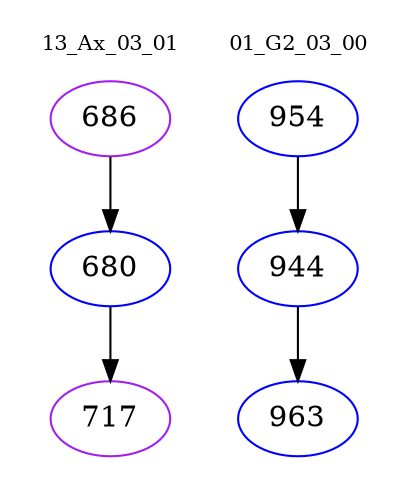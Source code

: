 digraph{
subgraph cluster_0 {
color = white
label = "13_Ax_03_01";
fontsize=10;
T0_686 [label="686", color="purple"]
T0_686 -> T0_680 [color="black"]
T0_680 [label="680", color="blue"]
T0_680 -> T0_717 [color="black"]
T0_717 [label="717", color="purple"]
}
subgraph cluster_1 {
color = white
label = "01_G2_03_00";
fontsize=10;
T1_954 [label="954", color="blue"]
T1_954 -> T1_944 [color="black"]
T1_944 [label="944", color="blue"]
T1_944 -> T1_963 [color="black"]
T1_963 [label="963", color="blue"]
}
}
